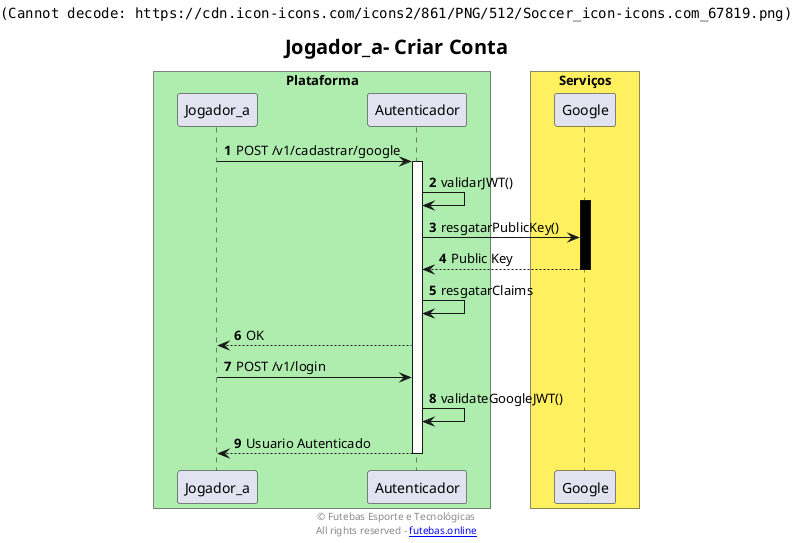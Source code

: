 @startuml Criar Conta Google
header <img src="https://cdn.icon-icons.com/icons2/861/PNG/512/Soccer_icon-icons.com_67819.png">
footer <U+00A9> Futebas Esporte e Tecnológicas\nAll rights reserved - [[https://futebas.online futebas.online]]
title <size:20>Jogador_a- Criar Conta</size>
skinparam ParticipantPadding 20
skinparam BoxPadding 10
autonumber
box "Plataforma" #afedaf
  participant Jogador_a
  participant Autenticador
end box


box "Serviços" #fff060
participant Google
end box
Jogador_a -> Autenticador: POST /v1/cadastrar/google 
activate Autenticador #ffffff
Autenticador -> Autenticador: validarJWT()  
activate Google #000000
Autenticador -> Google: resgatarPublicKey()
Autenticador <-- Google: Public Key
deactivate Google
Autenticador -> Autenticador: resgatarClaims
Jogador_a <-- Autenticador: OK
Jogador_a -> Autenticador: POST /v1/login
Autenticador -> Autenticador: validateGoogleJWT()
Jogador_a <-- Autenticador: Usuario Autenticado
deactivate Autenticador
@enduml
